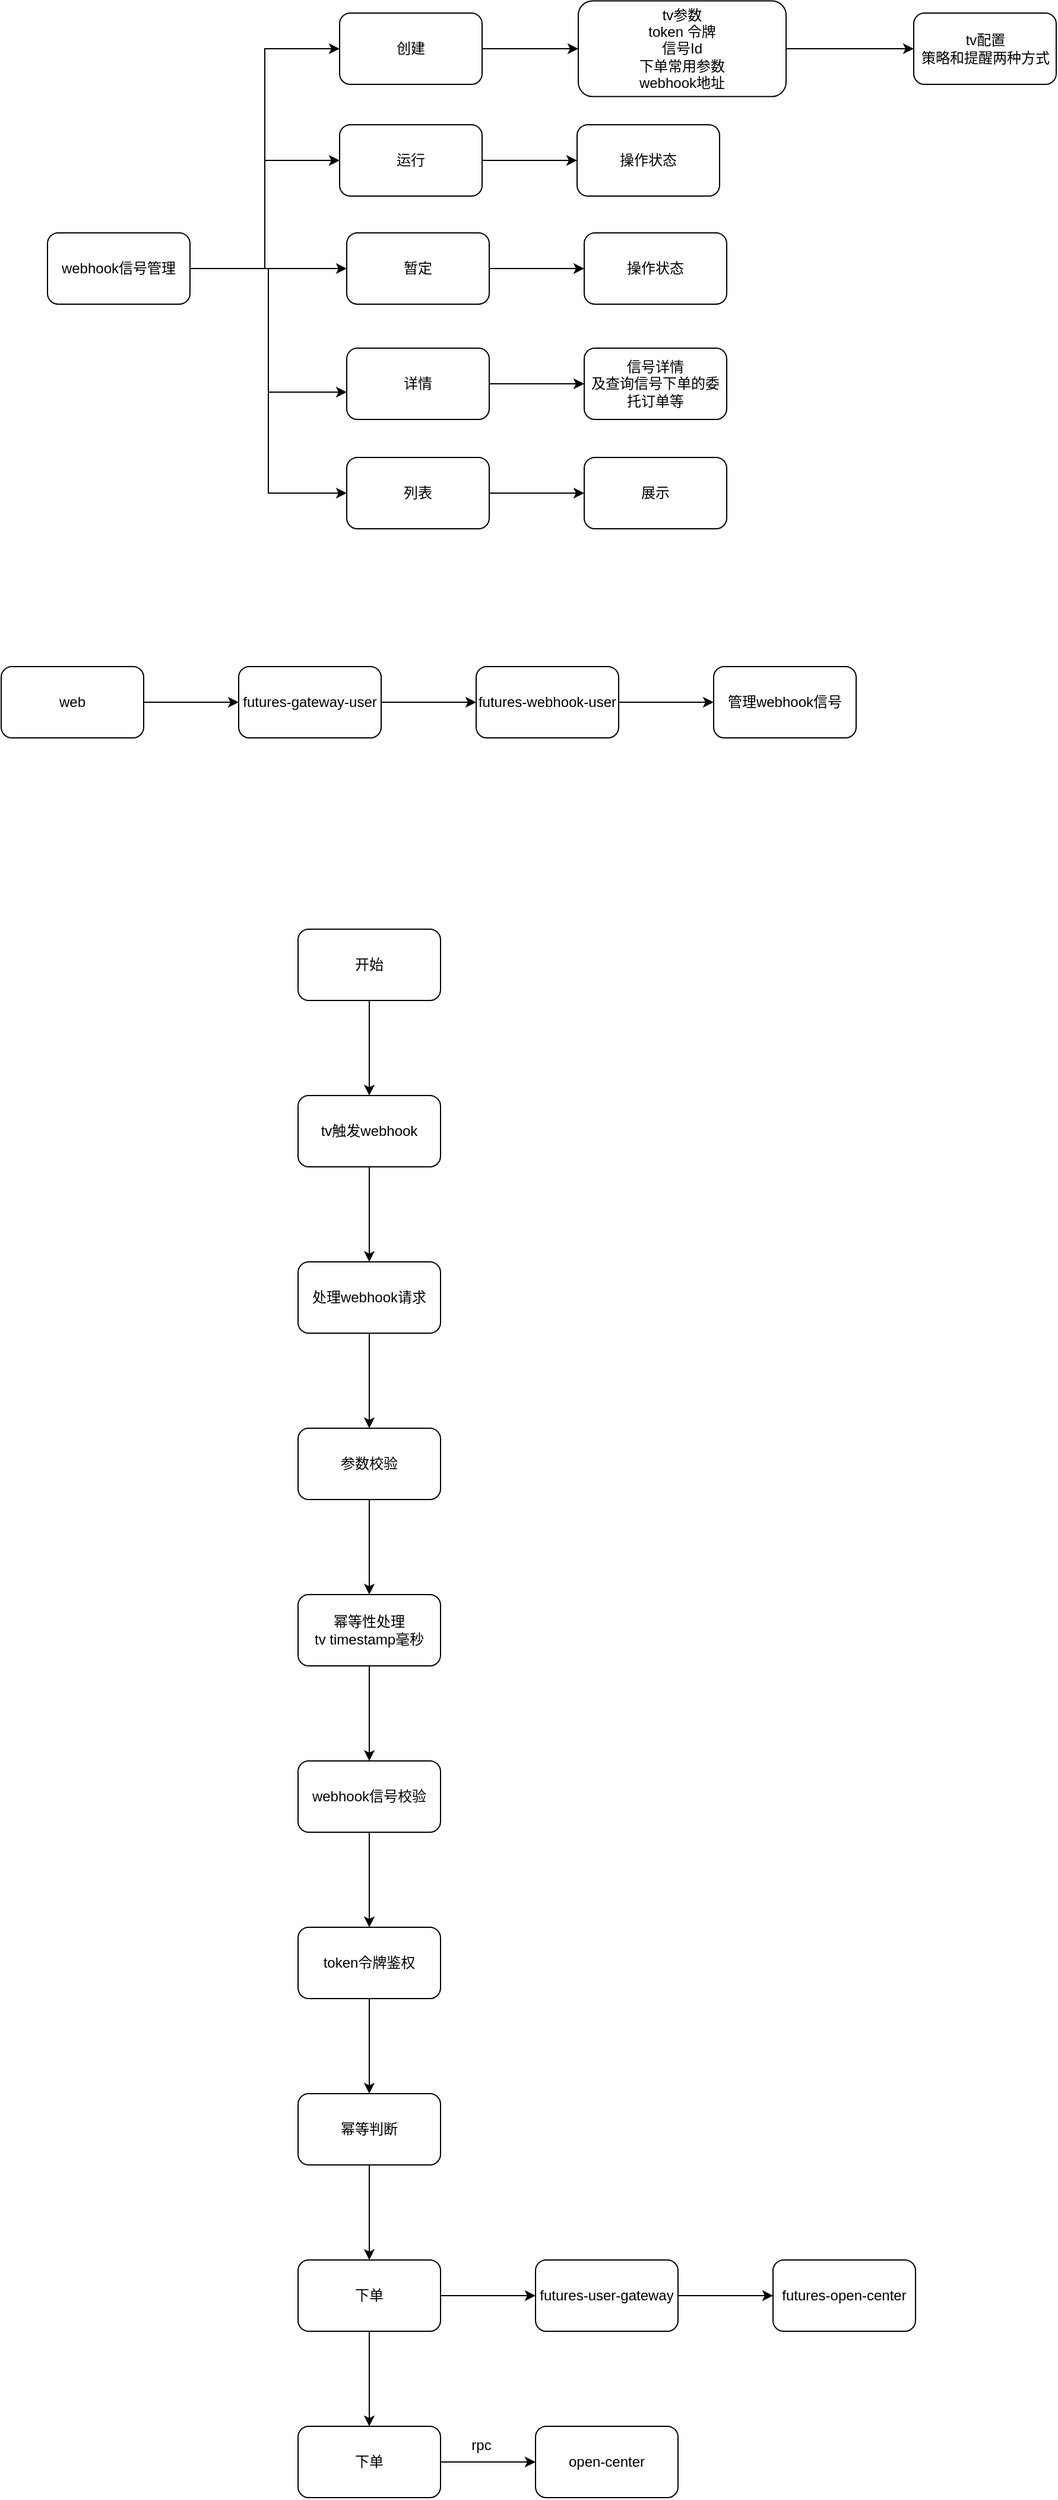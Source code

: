 <mxfile version="28.2.5">
  <diagram name="第 1 页" id="zXa76Hk7P29VrVAosaVa">
    <mxGraphModel dx="946" dy="603" grid="0" gridSize="10" guides="1" tooltips="1" connect="1" arrows="1" fold="1" page="1" pageScale="1" pageWidth="9000" pageHeight="9020" math="0" shadow="0">
      <root>
        <mxCell id="0" />
        <mxCell id="1" parent="0" />
        <mxCell id="matDi5zSS8P4dyu_T_uE-33" style="edgeStyle=orthogonalEdgeStyle;rounded=0;orthogonalLoop=1;jettySize=auto;html=1;entryX=0;entryY=0.5;entryDx=0;entryDy=0;" edge="1" parent="1" source="matDi5zSS8P4dyu_T_uE-21" target="matDi5zSS8P4dyu_T_uE-25">
          <mxGeometry relative="1" as="geometry" />
        </mxCell>
        <mxCell id="matDi5zSS8P4dyu_T_uE-34" style="edgeStyle=orthogonalEdgeStyle;rounded=0;orthogonalLoop=1;jettySize=auto;html=1;entryX=0;entryY=0.5;entryDx=0;entryDy=0;" edge="1" parent="1" source="matDi5zSS8P4dyu_T_uE-21" target="matDi5zSS8P4dyu_T_uE-24">
          <mxGeometry relative="1" as="geometry" />
        </mxCell>
        <mxCell id="matDi5zSS8P4dyu_T_uE-35" style="edgeStyle=orthogonalEdgeStyle;rounded=0;orthogonalLoop=1;jettySize=auto;html=1;" edge="1" parent="1" source="matDi5zSS8P4dyu_T_uE-21" target="matDi5zSS8P4dyu_T_uE-26">
          <mxGeometry relative="1" as="geometry" />
        </mxCell>
        <mxCell id="matDi5zSS8P4dyu_T_uE-37" style="edgeStyle=orthogonalEdgeStyle;rounded=0;orthogonalLoop=1;jettySize=auto;html=1;entryX=0;entryY=0.5;entryDx=0;entryDy=0;" edge="1" parent="1" source="matDi5zSS8P4dyu_T_uE-21" target="matDi5zSS8P4dyu_T_uE-28">
          <mxGeometry relative="1" as="geometry" />
        </mxCell>
        <mxCell id="matDi5zSS8P4dyu_T_uE-21" value="webhook信号管理" style="rounded=1;whiteSpace=wrap;html=1;" vertex="1" parent="1">
          <mxGeometry x="121" y="298" width="120" height="60" as="geometry" />
        </mxCell>
        <mxCell id="matDi5zSS8P4dyu_T_uE-39" value="" style="edgeStyle=orthogonalEdgeStyle;rounded=0;orthogonalLoop=1;jettySize=auto;html=1;" edge="1" parent="1" source="matDi5zSS8P4dyu_T_uE-24" target="matDi5zSS8P4dyu_T_uE-38">
          <mxGeometry relative="1" as="geometry" />
        </mxCell>
        <mxCell id="matDi5zSS8P4dyu_T_uE-24" value="运行" style="rounded=1;whiteSpace=wrap;html=1;" vertex="1" parent="1">
          <mxGeometry x="367" y="207" width="120" height="60" as="geometry" />
        </mxCell>
        <mxCell id="matDi5zSS8P4dyu_T_uE-30" value="" style="edgeStyle=orthogonalEdgeStyle;rounded=0;orthogonalLoop=1;jettySize=auto;html=1;" edge="1" parent="1" source="matDi5zSS8P4dyu_T_uE-25" target="matDi5zSS8P4dyu_T_uE-29">
          <mxGeometry relative="1" as="geometry" />
        </mxCell>
        <mxCell id="matDi5zSS8P4dyu_T_uE-25" value="创建" style="rounded=1;whiteSpace=wrap;html=1;" vertex="1" parent="1">
          <mxGeometry x="367" y="113" width="120" height="60" as="geometry" />
        </mxCell>
        <mxCell id="matDi5zSS8P4dyu_T_uE-41" value="" style="edgeStyle=orthogonalEdgeStyle;rounded=0;orthogonalLoop=1;jettySize=auto;html=1;" edge="1" parent="1" source="matDi5zSS8P4dyu_T_uE-26" target="matDi5zSS8P4dyu_T_uE-40">
          <mxGeometry relative="1" as="geometry" />
        </mxCell>
        <mxCell id="matDi5zSS8P4dyu_T_uE-26" value="暂定" style="rounded=1;whiteSpace=wrap;html=1;" vertex="1" parent="1">
          <mxGeometry x="373" y="298" width="120" height="60" as="geometry" />
        </mxCell>
        <mxCell id="matDi5zSS8P4dyu_T_uE-43" value="" style="edgeStyle=orthogonalEdgeStyle;rounded=0;orthogonalLoop=1;jettySize=auto;html=1;" edge="1" parent="1" source="matDi5zSS8P4dyu_T_uE-27" target="matDi5zSS8P4dyu_T_uE-42">
          <mxGeometry relative="1" as="geometry" />
        </mxCell>
        <mxCell id="matDi5zSS8P4dyu_T_uE-27" value="详情" style="rounded=1;whiteSpace=wrap;html=1;" vertex="1" parent="1">
          <mxGeometry x="373" y="395" width="120" height="60" as="geometry" />
        </mxCell>
        <mxCell id="matDi5zSS8P4dyu_T_uE-45" value="" style="edgeStyle=orthogonalEdgeStyle;rounded=0;orthogonalLoop=1;jettySize=auto;html=1;" edge="1" parent="1" source="matDi5zSS8P4dyu_T_uE-28" target="matDi5zSS8P4dyu_T_uE-44">
          <mxGeometry relative="1" as="geometry" />
        </mxCell>
        <mxCell id="matDi5zSS8P4dyu_T_uE-28" value="列表" style="rounded=1;whiteSpace=wrap;html=1;" vertex="1" parent="1">
          <mxGeometry x="373" y="487" width="120" height="60" as="geometry" />
        </mxCell>
        <mxCell id="matDi5zSS8P4dyu_T_uE-32" value="" style="edgeStyle=orthogonalEdgeStyle;rounded=0;orthogonalLoop=1;jettySize=auto;html=1;" edge="1" parent="1" source="matDi5zSS8P4dyu_T_uE-29" target="matDi5zSS8P4dyu_T_uE-31">
          <mxGeometry relative="1" as="geometry" />
        </mxCell>
        <mxCell id="matDi5zSS8P4dyu_T_uE-29" value="tv参数&lt;div&gt;token 令牌&lt;/div&gt;&lt;div&gt;信号Id&lt;/div&gt;&lt;div&gt;下单常用参数&lt;/div&gt;&lt;div&gt;webhook地址&lt;/div&gt;" style="whiteSpace=wrap;html=1;rounded=1;" vertex="1" parent="1">
          <mxGeometry x="568" y="102.75" width="175" height="80.5" as="geometry" />
        </mxCell>
        <mxCell id="matDi5zSS8P4dyu_T_uE-31" value="tv配置&lt;div&gt;策略和提醒两种方式&lt;/div&gt;" style="whiteSpace=wrap;html=1;rounded=1;" vertex="1" parent="1">
          <mxGeometry x="850.5" y="113" width="120" height="60" as="geometry" />
        </mxCell>
        <mxCell id="matDi5zSS8P4dyu_T_uE-36" style="edgeStyle=orthogonalEdgeStyle;rounded=0;orthogonalLoop=1;jettySize=auto;html=1;entryX=0;entryY=0.617;entryDx=0;entryDy=0;entryPerimeter=0;" edge="1" parent="1" source="matDi5zSS8P4dyu_T_uE-21" target="matDi5zSS8P4dyu_T_uE-27">
          <mxGeometry relative="1" as="geometry" />
        </mxCell>
        <mxCell id="matDi5zSS8P4dyu_T_uE-38" value="操作状态" style="whiteSpace=wrap;html=1;rounded=1;" vertex="1" parent="1">
          <mxGeometry x="567" y="207" width="120" height="60" as="geometry" />
        </mxCell>
        <mxCell id="matDi5zSS8P4dyu_T_uE-40" value="操作状态" style="whiteSpace=wrap;html=1;rounded=1;" vertex="1" parent="1">
          <mxGeometry x="573" y="298" width="120" height="60" as="geometry" />
        </mxCell>
        <mxCell id="matDi5zSS8P4dyu_T_uE-42" value="信号详情&lt;div&gt;及查询信号下单的委托订单等&lt;/div&gt;" style="whiteSpace=wrap;html=1;rounded=1;" vertex="1" parent="1">
          <mxGeometry x="573" y="395" width="120" height="60" as="geometry" />
        </mxCell>
        <mxCell id="matDi5zSS8P4dyu_T_uE-44" value="展示" style="whiteSpace=wrap;html=1;rounded=1;" vertex="1" parent="1">
          <mxGeometry x="573" y="487" width="120" height="60" as="geometry" />
        </mxCell>
        <mxCell id="matDi5zSS8P4dyu_T_uE-49" value="" style="edgeStyle=orthogonalEdgeStyle;rounded=0;orthogonalLoop=1;jettySize=auto;html=1;" edge="1" parent="1" source="matDi5zSS8P4dyu_T_uE-47" target="matDi5zSS8P4dyu_T_uE-48">
          <mxGeometry relative="1" as="geometry" />
        </mxCell>
        <mxCell id="matDi5zSS8P4dyu_T_uE-47" value="开始" style="rounded=1;whiteSpace=wrap;html=1;" vertex="1" parent="1">
          <mxGeometry x="332" y="884" width="120" height="60" as="geometry" />
        </mxCell>
        <mxCell id="matDi5zSS8P4dyu_T_uE-51" value="" style="edgeStyle=orthogonalEdgeStyle;rounded=0;orthogonalLoop=1;jettySize=auto;html=1;" edge="1" parent="1" source="matDi5zSS8P4dyu_T_uE-48" target="matDi5zSS8P4dyu_T_uE-50">
          <mxGeometry relative="1" as="geometry" />
        </mxCell>
        <mxCell id="matDi5zSS8P4dyu_T_uE-48" value="tv触发webhook" style="whiteSpace=wrap;html=1;rounded=1;" vertex="1" parent="1">
          <mxGeometry x="332" y="1024" width="120" height="60" as="geometry" />
        </mxCell>
        <mxCell id="matDi5zSS8P4dyu_T_uE-53" value="" style="edgeStyle=orthogonalEdgeStyle;rounded=0;orthogonalLoop=1;jettySize=auto;html=1;" edge="1" parent="1" source="matDi5zSS8P4dyu_T_uE-50" target="matDi5zSS8P4dyu_T_uE-52">
          <mxGeometry relative="1" as="geometry" />
        </mxCell>
        <mxCell id="matDi5zSS8P4dyu_T_uE-50" value="处理webhook请求" style="whiteSpace=wrap;html=1;rounded=1;" vertex="1" parent="1">
          <mxGeometry x="332" y="1164" width="120" height="60" as="geometry" />
        </mxCell>
        <mxCell id="matDi5zSS8P4dyu_T_uE-55" value="" style="edgeStyle=orthogonalEdgeStyle;rounded=0;orthogonalLoop=1;jettySize=auto;html=1;" edge="1" parent="1" source="matDi5zSS8P4dyu_T_uE-52" target="matDi5zSS8P4dyu_T_uE-54">
          <mxGeometry relative="1" as="geometry" />
        </mxCell>
        <mxCell id="matDi5zSS8P4dyu_T_uE-52" value="参数校验" style="whiteSpace=wrap;html=1;rounded=1;" vertex="1" parent="1">
          <mxGeometry x="332" y="1304" width="120" height="60" as="geometry" />
        </mxCell>
        <mxCell id="matDi5zSS8P4dyu_T_uE-57" value="" style="edgeStyle=orthogonalEdgeStyle;rounded=0;orthogonalLoop=1;jettySize=auto;html=1;" edge="1" parent="1" source="matDi5zSS8P4dyu_T_uE-54" target="matDi5zSS8P4dyu_T_uE-56">
          <mxGeometry relative="1" as="geometry" />
        </mxCell>
        <mxCell id="matDi5zSS8P4dyu_T_uE-54" value="幂等性处理&lt;div&gt;tv timestamp毫秒&lt;/div&gt;" style="whiteSpace=wrap;html=1;rounded=1;" vertex="1" parent="1">
          <mxGeometry x="332" y="1444" width="120" height="60" as="geometry" />
        </mxCell>
        <mxCell id="matDi5zSS8P4dyu_T_uE-59" value="" style="edgeStyle=orthogonalEdgeStyle;rounded=0;orthogonalLoop=1;jettySize=auto;html=1;" edge="1" parent="1" source="matDi5zSS8P4dyu_T_uE-56" target="matDi5zSS8P4dyu_T_uE-58">
          <mxGeometry relative="1" as="geometry" />
        </mxCell>
        <mxCell id="matDi5zSS8P4dyu_T_uE-56" value="webhook信号校验" style="whiteSpace=wrap;html=1;rounded=1;" vertex="1" parent="1">
          <mxGeometry x="332" y="1584" width="120" height="60" as="geometry" />
        </mxCell>
        <mxCell id="matDi5zSS8P4dyu_T_uE-73" value="" style="edgeStyle=orthogonalEdgeStyle;rounded=0;orthogonalLoop=1;jettySize=auto;html=1;" edge="1" parent="1" source="matDi5zSS8P4dyu_T_uE-58" target="matDi5zSS8P4dyu_T_uE-72">
          <mxGeometry relative="1" as="geometry" />
        </mxCell>
        <mxCell id="matDi5zSS8P4dyu_T_uE-58" value="token令牌鉴权" style="whiteSpace=wrap;html=1;rounded=1;" vertex="1" parent="1">
          <mxGeometry x="332" y="1724" width="120" height="60" as="geometry" />
        </mxCell>
        <mxCell id="matDi5zSS8P4dyu_T_uE-63" value="" style="edgeStyle=orthogonalEdgeStyle;rounded=0;orthogonalLoop=1;jettySize=auto;html=1;" edge="1" parent="1" source="matDi5zSS8P4dyu_T_uE-61" target="matDi5zSS8P4dyu_T_uE-62">
          <mxGeometry relative="1" as="geometry" />
        </mxCell>
        <mxCell id="matDi5zSS8P4dyu_T_uE-61" value="web" style="rounded=1;whiteSpace=wrap;html=1;" vertex="1" parent="1">
          <mxGeometry x="82" y="663" width="120" height="60" as="geometry" />
        </mxCell>
        <mxCell id="matDi5zSS8P4dyu_T_uE-65" value="" style="edgeStyle=orthogonalEdgeStyle;rounded=0;orthogonalLoop=1;jettySize=auto;html=1;" edge="1" parent="1" source="matDi5zSS8P4dyu_T_uE-62" target="matDi5zSS8P4dyu_T_uE-64">
          <mxGeometry relative="1" as="geometry" />
        </mxCell>
        <mxCell id="matDi5zSS8P4dyu_T_uE-62" value="futures-gateway-user" style="whiteSpace=wrap;html=1;rounded=1;" vertex="1" parent="1">
          <mxGeometry x="282" y="663" width="120" height="60" as="geometry" />
        </mxCell>
        <mxCell id="matDi5zSS8P4dyu_T_uE-67" value="" style="edgeStyle=orthogonalEdgeStyle;rounded=0;orthogonalLoop=1;jettySize=auto;html=1;" edge="1" parent="1" source="matDi5zSS8P4dyu_T_uE-64" target="matDi5zSS8P4dyu_T_uE-66">
          <mxGeometry relative="1" as="geometry" />
        </mxCell>
        <mxCell id="matDi5zSS8P4dyu_T_uE-64" value="futures-webhook-user" style="whiteSpace=wrap;html=1;rounded=1;" vertex="1" parent="1">
          <mxGeometry x="482" y="663" width="120" height="60" as="geometry" />
        </mxCell>
        <mxCell id="matDi5zSS8P4dyu_T_uE-66" value="管理webhook信号" style="whiteSpace=wrap;html=1;rounded=1;" vertex="1" parent="1">
          <mxGeometry x="682" y="663" width="120" height="60" as="geometry" />
        </mxCell>
        <mxCell id="matDi5zSS8P4dyu_T_uE-77" value="" style="edgeStyle=orthogonalEdgeStyle;rounded=0;orthogonalLoop=1;jettySize=auto;html=1;" edge="1" parent="1" source="matDi5zSS8P4dyu_T_uE-72" target="matDi5zSS8P4dyu_T_uE-76">
          <mxGeometry relative="1" as="geometry" />
        </mxCell>
        <mxCell id="matDi5zSS8P4dyu_T_uE-72" value="幂等判断" style="whiteSpace=wrap;html=1;rounded=1;" vertex="1" parent="1">
          <mxGeometry x="332" y="1864" width="120" height="60" as="geometry" />
        </mxCell>
        <mxCell id="matDi5zSS8P4dyu_T_uE-85" value="" style="edgeStyle=orthogonalEdgeStyle;rounded=0;orthogonalLoop=1;jettySize=auto;html=1;" edge="1" parent="1" source="matDi5zSS8P4dyu_T_uE-76" target="matDi5zSS8P4dyu_T_uE-84">
          <mxGeometry relative="1" as="geometry" />
        </mxCell>
        <mxCell id="matDi5zSS8P4dyu_T_uE-89" value="" style="edgeStyle=orthogonalEdgeStyle;rounded=0;orthogonalLoop=1;jettySize=auto;html=1;" edge="1" parent="1" source="matDi5zSS8P4dyu_T_uE-76" target="matDi5zSS8P4dyu_T_uE-88">
          <mxGeometry relative="1" as="geometry" />
        </mxCell>
        <mxCell id="matDi5zSS8P4dyu_T_uE-76" value="下单" style="whiteSpace=wrap;html=1;rounded=1;" vertex="1" parent="1">
          <mxGeometry x="332" y="2004" width="120" height="60" as="geometry" />
        </mxCell>
        <mxCell id="matDi5zSS8P4dyu_T_uE-87" value="" style="edgeStyle=orthogonalEdgeStyle;rounded=0;orthogonalLoop=1;jettySize=auto;html=1;" edge="1" parent="1" source="matDi5zSS8P4dyu_T_uE-84" target="matDi5zSS8P4dyu_T_uE-86">
          <mxGeometry relative="1" as="geometry" />
        </mxCell>
        <mxCell id="matDi5zSS8P4dyu_T_uE-84" value="futures-user-gateway" style="whiteSpace=wrap;html=1;rounded=1;" vertex="1" parent="1">
          <mxGeometry x="532" y="2004" width="120" height="60" as="geometry" />
        </mxCell>
        <mxCell id="matDi5zSS8P4dyu_T_uE-86" value="futures-open-center" style="whiteSpace=wrap;html=1;rounded=1;" vertex="1" parent="1">
          <mxGeometry x="732" y="2004" width="120" height="60" as="geometry" />
        </mxCell>
        <mxCell id="matDi5zSS8P4dyu_T_uE-91" value="" style="edgeStyle=orthogonalEdgeStyle;rounded=0;orthogonalLoop=1;jettySize=auto;html=1;" edge="1" parent="1" source="matDi5zSS8P4dyu_T_uE-88" target="matDi5zSS8P4dyu_T_uE-90">
          <mxGeometry relative="1" as="geometry" />
        </mxCell>
        <mxCell id="matDi5zSS8P4dyu_T_uE-88" value="下单" style="whiteSpace=wrap;html=1;rounded=1;" vertex="1" parent="1">
          <mxGeometry x="332" y="2144" width="120" height="60" as="geometry" />
        </mxCell>
        <mxCell id="matDi5zSS8P4dyu_T_uE-90" value="open-center" style="whiteSpace=wrap;html=1;rounded=1;" vertex="1" parent="1">
          <mxGeometry x="532" y="2144" width="120" height="60" as="geometry" />
        </mxCell>
        <mxCell id="matDi5zSS8P4dyu_T_uE-92" value="rpc" style="text;html=1;align=center;verticalAlign=middle;resizable=0;points=[];autosize=1;strokeColor=none;fillColor=none;" vertex="1" parent="1">
          <mxGeometry x="468" y="2147" width="35" height="26" as="geometry" />
        </mxCell>
      </root>
    </mxGraphModel>
  </diagram>
</mxfile>
